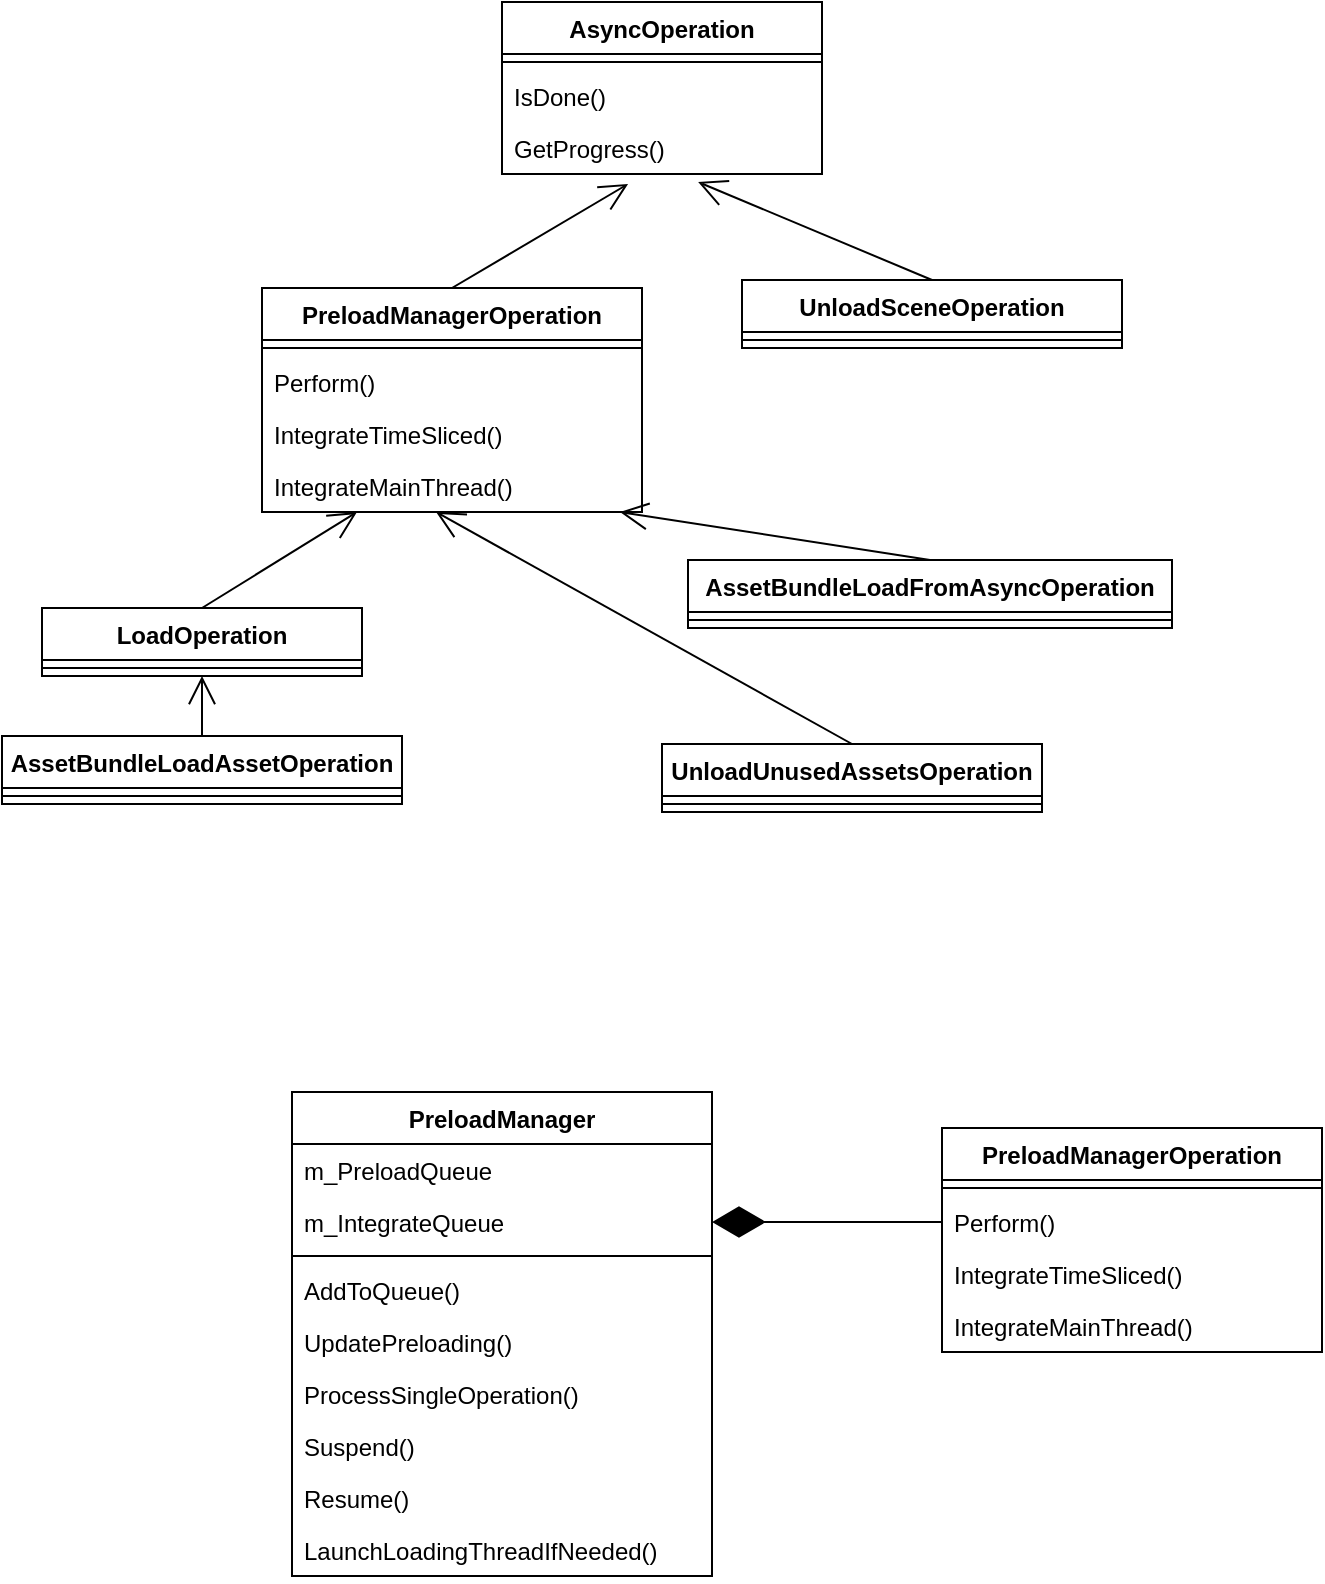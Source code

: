 <mxfile version="11.0.0" type="github"><diagram id="2MnMHiwwBnMOyywSlPFO" name="Page-1"><mxGraphModel dx="1422" dy="844" grid="1" gridSize="10" guides="1" tooltips="1" connect="1" arrows="1" fold="1" page="1" pageScale="1" pageWidth="826" pageHeight="1169" math="0" shadow="0"><root><mxCell id="0"/><mxCell id="1" parent="0"/><mxCell id="0Cpd_hMwvBQmmLUWJ2HZ-3" value="PreloadManagerOperation" style="swimlane;fontStyle=1;align=center;verticalAlign=top;childLayout=stackLayout;horizontal=1;startSize=26;horizontalStack=0;resizeParent=1;resizeParentMax=0;resizeLast=0;collapsible=1;marginBottom=0;" vertex="1" parent="1"><mxGeometry x="200" y="256" width="190" height="112" as="geometry"/></mxCell><mxCell id="0Cpd_hMwvBQmmLUWJ2HZ-5" value="" style="line;strokeWidth=1;fillColor=none;align=left;verticalAlign=middle;spacingTop=-1;spacingLeft=3;spacingRight=3;rotatable=0;labelPosition=right;points=[];portConstraint=eastwest;" vertex="1" parent="0Cpd_hMwvBQmmLUWJ2HZ-3"><mxGeometry y="26" width="190" height="8" as="geometry"/></mxCell><mxCell id="0Cpd_hMwvBQmmLUWJ2HZ-48" value="Perform()" style="text;strokeColor=none;fillColor=none;align=left;verticalAlign=top;spacingLeft=4;spacingRight=4;overflow=hidden;rotatable=0;points=[[0,0.5],[1,0.5]];portConstraint=eastwest;" vertex="1" parent="0Cpd_hMwvBQmmLUWJ2HZ-3"><mxGeometry y="34" width="190" height="26" as="geometry"/></mxCell><mxCell id="0Cpd_hMwvBQmmLUWJ2HZ-49" value="IntegrateTimeSliced()" style="text;strokeColor=none;fillColor=none;align=left;verticalAlign=top;spacingLeft=4;spacingRight=4;overflow=hidden;rotatable=0;points=[[0,0.5],[1,0.5]];portConstraint=eastwest;" vertex="1" parent="0Cpd_hMwvBQmmLUWJ2HZ-3"><mxGeometry y="60" width="190" height="26" as="geometry"/></mxCell><mxCell id="0Cpd_hMwvBQmmLUWJ2HZ-46" value="IntegrateMainThread()" style="text;strokeColor=none;fillColor=none;align=left;verticalAlign=top;spacingLeft=4;spacingRight=4;overflow=hidden;rotatable=0;points=[[0,0.5],[1,0.5]];portConstraint=eastwest;" vertex="1" parent="0Cpd_hMwvBQmmLUWJ2HZ-3"><mxGeometry y="86" width="190" height="26" as="geometry"/></mxCell><mxCell id="0Cpd_hMwvBQmmLUWJ2HZ-11" value="AsyncOperation" style="swimlane;fontStyle=1;align=center;verticalAlign=top;childLayout=stackLayout;horizontal=1;startSize=26;horizontalStack=0;resizeParent=1;resizeParentMax=0;resizeLast=0;collapsible=1;marginBottom=0;" vertex="1" parent="1"><mxGeometry x="320" y="113" width="160" height="86" as="geometry"/></mxCell><mxCell id="0Cpd_hMwvBQmmLUWJ2HZ-12" value="" style="line;strokeWidth=1;fillColor=none;align=left;verticalAlign=middle;spacingTop=-1;spacingLeft=3;spacingRight=3;rotatable=0;labelPosition=right;points=[];portConstraint=eastwest;" vertex="1" parent="0Cpd_hMwvBQmmLUWJ2HZ-11"><mxGeometry y="26" width="160" height="8" as="geometry"/></mxCell><mxCell id="0Cpd_hMwvBQmmLUWJ2HZ-43" value="IsDone()" style="text;strokeColor=none;fillColor=none;align=left;verticalAlign=top;spacingLeft=4;spacingRight=4;overflow=hidden;rotatable=0;points=[[0,0.5],[1,0.5]];portConstraint=eastwest;" vertex="1" parent="0Cpd_hMwvBQmmLUWJ2HZ-11"><mxGeometry y="34" width="160" height="26" as="geometry"/></mxCell><mxCell id="0Cpd_hMwvBQmmLUWJ2HZ-44" value="GetProgress()" style="text;strokeColor=none;fillColor=none;align=left;verticalAlign=top;spacingLeft=4;spacingRight=4;overflow=hidden;rotatable=0;points=[[0,0.5],[1,0.5]];portConstraint=eastwest;" vertex="1" parent="0Cpd_hMwvBQmmLUWJ2HZ-11"><mxGeometry y="60" width="160" height="26" as="geometry"/></mxCell><mxCell id="0Cpd_hMwvBQmmLUWJ2HZ-13" value="AssetBundleLoadFromAsyncOperation" style="swimlane;fontStyle=1;align=center;verticalAlign=top;childLayout=stackLayout;horizontal=1;startSize=26;horizontalStack=0;resizeParent=1;resizeParentMax=0;resizeLast=0;collapsible=1;marginBottom=0;" vertex="1" parent="1"><mxGeometry x="413" y="392" width="242" height="34" as="geometry"/></mxCell><mxCell id="0Cpd_hMwvBQmmLUWJ2HZ-14" value="" style="line;strokeWidth=1;fillColor=none;align=left;verticalAlign=middle;spacingTop=-1;spacingLeft=3;spacingRight=3;rotatable=0;labelPosition=right;points=[];portConstraint=eastwest;" vertex="1" parent="0Cpd_hMwvBQmmLUWJ2HZ-13"><mxGeometry y="26" width="242" height="8" as="geometry"/></mxCell><mxCell id="0Cpd_hMwvBQmmLUWJ2HZ-15" value="" style="endArrow=open;endFill=1;endSize=12;html=1;entryX=0.394;entryY=1.192;entryDx=0;entryDy=0;entryPerimeter=0;exitX=0.5;exitY=0;exitDx=0;exitDy=0;" edge="1" parent="1" source="0Cpd_hMwvBQmmLUWJ2HZ-3" target="0Cpd_hMwvBQmmLUWJ2HZ-44"><mxGeometry width="160" relative="1" as="geometry"><mxPoint x="408" y="290" as="sourcePoint"/><mxPoint x="420" y="210" as="targetPoint"/></mxGeometry></mxCell><mxCell id="0Cpd_hMwvBQmmLUWJ2HZ-17" value="" style="endArrow=open;endFill=1;endSize=12;html=1;exitX=0.5;exitY=0;exitDx=0;exitDy=0;" edge="1" parent="1" source="0Cpd_hMwvBQmmLUWJ2HZ-13" target="0Cpd_hMwvBQmmLUWJ2HZ-46"><mxGeometry width="160" relative="1" as="geometry"><mxPoint x="570" y="-23" as="sourcePoint"/><mxPoint x="570" y="83" as="targetPoint"/></mxGeometry></mxCell><mxCell id="0Cpd_hMwvBQmmLUWJ2HZ-18" value="LoadOperation" style="swimlane;fontStyle=1;align=center;verticalAlign=top;childLayout=stackLayout;horizontal=1;startSize=26;horizontalStack=0;resizeParent=1;resizeParentMax=0;resizeLast=0;collapsible=1;marginBottom=0;" vertex="1" parent="1"><mxGeometry x="90" y="416" width="160" height="34" as="geometry"/></mxCell><mxCell id="0Cpd_hMwvBQmmLUWJ2HZ-19" value="" style="line;strokeWidth=1;fillColor=none;align=left;verticalAlign=middle;spacingTop=-1;spacingLeft=3;spacingRight=3;rotatable=0;labelPosition=right;points=[];portConstraint=eastwest;" vertex="1" parent="0Cpd_hMwvBQmmLUWJ2HZ-18"><mxGeometry y="26" width="160" height="8" as="geometry"/></mxCell><mxCell id="0Cpd_hMwvBQmmLUWJ2HZ-20" value="" style="endArrow=open;endFill=1;endSize=12;html=1;entryX=0.25;entryY=1;entryDx=0;entryDy=0;exitX=0.5;exitY=0;exitDx=0;exitDy=0;" edge="1" parent="1" source="0Cpd_hMwvBQmmLUWJ2HZ-18" target="0Cpd_hMwvBQmmLUWJ2HZ-3"><mxGeometry width="160" relative="1" as="geometry"><mxPoint x="130" y="10" as="sourcePoint"/><mxPoint x="130" y="156" as="targetPoint"/></mxGeometry></mxCell><mxCell id="0Cpd_hMwvBQmmLUWJ2HZ-22" value="UnloadSceneOperation" style="swimlane;fontStyle=1;align=center;verticalAlign=top;childLayout=stackLayout;horizontal=1;startSize=26;horizontalStack=0;resizeParent=1;resizeParentMax=0;resizeLast=0;collapsible=1;marginBottom=0;" vertex="1" parent="1"><mxGeometry x="440" y="252" width="190" height="34" as="geometry"/></mxCell><mxCell id="0Cpd_hMwvBQmmLUWJ2HZ-23" value="" style="line;strokeWidth=1;fillColor=none;align=left;verticalAlign=middle;spacingTop=-1;spacingLeft=3;spacingRight=3;rotatable=0;labelPosition=right;points=[];portConstraint=eastwest;" vertex="1" parent="0Cpd_hMwvBQmmLUWJ2HZ-22"><mxGeometry y="26" width="190" height="8" as="geometry"/></mxCell><mxCell id="0Cpd_hMwvBQmmLUWJ2HZ-24" value="" style="endArrow=open;endFill=1;endSize=12;html=1;exitX=0.5;exitY=0;exitDx=0;exitDy=0;entryX=0.613;entryY=1.154;entryDx=0;entryDy=0;entryPerimeter=0;" edge="1" parent="1" source="0Cpd_hMwvBQmmLUWJ2HZ-22" target="0Cpd_hMwvBQmmLUWJ2HZ-44"><mxGeometry width="160" relative="1" as="geometry"><mxPoint x="639.5" y="376" as="sourcePoint"/><mxPoint x="400" y="170" as="targetPoint"/></mxGeometry></mxCell><mxCell id="0Cpd_hMwvBQmmLUWJ2HZ-25" value="UnloadUnusedAssetsOperation" style="swimlane;fontStyle=1;align=center;verticalAlign=top;childLayout=stackLayout;horizontal=1;startSize=26;horizontalStack=0;resizeParent=1;resizeParentMax=0;resizeLast=0;collapsible=1;marginBottom=0;" vertex="1" parent="1"><mxGeometry x="400" y="484" width="190" height="34" as="geometry"/></mxCell><mxCell id="0Cpd_hMwvBQmmLUWJ2HZ-26" value="" style="line;strokeWidth=1;fillColor=none;align=left;verticalAlign=middle;spacingTop=-1;spacingLeft=3;spacingRight=3;rotatable=0;labelPosition=right;points=[];portConstraint=eastwest;" vertex="1" parent="0Cpd_hMwvBQmmLUWJ2HZ-25"><mxGeometry y="26" width="190" height="8" as="geometry"/></mxCell><mxCell id="0Cpd_hMwvBQmmLUWJ2HZ-28" value="" style="endArrow=open;endFill=1;endSize=12;html=1;exitX=0.5;exitY=0;exitDx=0;exitDy=0;entryX=0.458;entryY=1;entryDx=0;entryDy=0;entryPerimeter=0;" edge="1" parent="1" source="0Cpd_hMwvBQmmLUWJ2HZ-25" target="0Cpd_hMwvBQmmLUWJ2HZ-46"><mxGeometry width="160" relative="1" as="geometry"><mxPoint x="219.5" y="496" as="sourcePoint"/><mxPoint x="390" y="324" as="targetPoint"/></mxGeometry></mxCell><mxCell id="0Cpd_hMwvBQmmLUWJ2HZ-29" value="AssetBundleLoadAssetOperation" style="swimlane;fontStyle=1;align=center;verticalAlign=top;childLayout=stackLayout;horizontal=1;startSize=26;horizontalStack=0;resizeParent=1;resizeParentMax=0;resizeLast=0;collapsible=1;marginBottom=0;" vertex="1" parent="1"><mxGeometry x="70" y="480" width="200" height="34" as="geometry"/></mxCell><mxCell id="0Cpd_hMwvBQmmLUWJ2HZ-30" value="" style="line;strokeWidth=1;fillColor=none;align=left;verticalAlign=middle;spacingTop=-1;spacingLeft=3;spacingRight=3;rotatable=0;labelPosition=right;points=[];portConstraint=eastwest;" vertex="1" parent="0Cpd_hMwvBQmmLUWJ2HZ-29"><mxGeometry y="26" width="200" height="8" as="geometry"/></mxCell><mxCell id="0Cpd_hMwvBQmmLUWJ2HZ-32" value="" style="endArrow=open;endFill=1;endSize=12;html=1;entryX=0.5;entryY=1;entryDx=0;entryDy=0;" edge="1" parent="1" source="0Cpd_hMwvBQmmLUWJ2HZ-29" target="0Cpd_hMwvBQmmLUWJ2HZ-18"><mxGeometry width="160" relative="1" as="geometry"><mxPoint x="380" y="826" as="sourcePoint"/><mxPoint x="385" y="739" as="targetPoint"/></mxGeometry></mxCell><mxCell id="0Cpd_hMwvBQmmLUWJ2HZ-50" value="PreloadManager" style="swimlane;fontStyle=1;align=center;verticalAlign=top;childLayout=stackLayout;horizontal=1;startSize=26;horizontalStack=0;resizeParent=1;resizeParentMax=0;resizeLast=0;collapsible=1;marginBottom=0;" vertex="1" parent="1"><mxGeometry x="215" y="658" width="210" height="242" as="geometry"/></mxCell><mxCell id="0Cpd_hMwvBQmmLUWJ2HZ-51" value="m_PreloadQueue" style="text;strokeColor=none;fillColor=none;align=left;verticalAlign=top;spacingLeft=4;spacingRight=4;overflow=hidden;rotatable=0;points=[[0,0.5],[1,0.5]];portConstraint=eastwest;" vertex="1" parent="0Cpd_hMwvBQmmLUWJ2HZ-50"><mxGeometry y="26" width="210" height="26" as="geometry"/></mxCell><mxCell id="0Cpd_hMwvBQmmLUWJ2HZ-54" value="m_IntegrateQueue" style="text;strokeColor=none;fillColor=none;align=left;verticalAlign=top;spacingLeft=4;spacingRight=4;overflow=hidden;rotatable=0;points=[[0,0.5],[1,0.5]];portConstraint=eastwest;" vertex="1" parent="0Cpd_hMwvBQmmLUWJ2HZ-50"><mxGeometry y="52" width="210" height="26" as="geometry"/></mxCell><mxCell id="0Cpd_hMwvBQmmLUWJ2HZ-52" value="" style="line;strokeWidth=1;fillColor=none;align=left;verticalAlign=middle;spacingTop=-1;spacingLeft=3;spacingRight=3;rotatable=0;labelPosition=right;points=[];portConstraint=eastwest;" vertex="1" parent="0Cpd_hMwvBQmmLUWJ2HZ-50"><mxGeometry y="78" width="210" height="8" as="geometry"/></mxCell><mxCell id="0Cpd_hMwvBQmmLUWJ2HZ-53" value="AddToQueue()" style="text;strokeColor=none;fillColor=none;align=left;verticalAlign=top;spacingLeft=4;spacingRight=4;overflow=hidden;rotatable=0;points=[[0,0.5],[1,0.5]];portConstraint=eastwest;" vertex="1" parent="0Cpd_hMwvBQmmLUWJ2HZ-50"><mxGeometry y="86" width="210" height="26" as="geometry"/></mxCell><mxCell id="0Cpd_hMwvBQmmLUWJ2HZ-55" value="UpdatePreloading()" style="text;strokeColor=none;fillColor=none;align=left;verticalAlign=top;spacingLeft=4;spacingRight=4;overflow=hidden;rotatable=0;points=[[0,0.5],[1,0.5]];portConstraint=eastwest;" vertex="1" parent="0Cpd_hMwvBQmmLUWJ2HZ-50"><mxGeometry y="112" width="210" height="26" as="geometry"/></mxCell><mxCell id="0Cpd_hMwvBQmmLUWJ2HZ-63" value="ProcessSingleOperation()" style="text;strokeColor=none;fillColor=none;align=left;verticalAlign=top;spacingLeft=4;spacingRight=4;overflow=hidden;rotatable=0;points=[[0,0.5],[1,0.5]];portConstraint=eastwest;" vertex="1" parent="0Cpd_hMwvBQmmLUWJ2HZ-50"><mxGeometry y="138" width="210" height="26" as="geometry"/></mxCell><mxCell id="0Cpd_hMwvBQmmLUWJ2HZ-64" value="Suspend()" style="text;strokeColor=none;fillColor=none;align=left;verticalAlign=top;spacingLeft=4;spacingRight=4;overflow=hidden;rotatable=0;points=[[0,0.5],[1,0.5]];portConstraint=eastwest;" vertex="1" parent="0Cpd_hMwvBQmmLUWJ2HZ-50"><mxGeometry y="164" width="210" height="26" as="geometry"/></mxCell><mxCell id="0Cpd_hMwvBQmmLUWJ2HZ-65" value="Resume()" style="text;strokeColor=none;fillColor=none;align=left;verticalAlign=top;spacingLeft=4;spacingRight=4;overflow=hidden;rotatable=0;points=[[0,0.5],[1,0.5]];portConstraint=eastwest;" vertex="1" parent="0Cpd_hMwvBQmmLUWJ2HZ-50"><mxGeometry y="190" width="210" height="26" as="geometry"/></mxCell><mxCell id="0Cpd_hMwvBQmmLUWJ2HZ-66" value="LaunchLoadingThreadIfNeeded()" style="text;strokeColor=none;fillColor=none;align=left;verticalAlign=top;spacingLeft=4;spacingRight=4;overflow=hidden;rotatable=0;points=[[0,0.5],[1,0.5]];portConstraint=eastwest;" vertex="1" parent="0Cpd_hMwvBQmmLUWJ2HZ-50"><mxGeometry y="216" width="210" height="26" as="geometry"/></mxCell><mxCell id="0Cpd_hMwvBQmmLUWJ2HZ-56" value="PreloadManagerOperation" style="swimlane;fontStyle=1;align=center;verticalAlign=top;childLayout=stackLayout;horizontal=1;startSize=26;horizontalStack=0;resizeParent=1;resizeParentMax=0;resizeLast=0;collapsible=1;marginBottom=0;" vertex="1" parent="1"><mxGeometry x="540" y="676" width="190" height="112" as="geometry"/></mxCell><mxCell id="0Cpd_hMwvBQmmLUWJ2HZ-57" value="" style="line;strokeWidth=1;fillColor=none;align=left;verticalAlign=middle;spacingTop=-1;spacingLeft=3;spacingRight=3;rotatable=0;labelPosition=right;points=[];portConstraint=eastwest;" vertex="1" parent="0Cpd_hMwvBQmmLUWJ2HZ-56"><mxGeometry y="26" width="190" height="8" as="geometry"/></mxCell><mxCell id="0Cpd_hMwvBQmmLUWJ2HZ-58" value="Perform()" style="text;strokeColor=none;fillColor=none;align=left;verticalAlign=top;spacingLeft=4;spacingRight=4;overflow=hidden;rotatable=0;points=[[0,0.5],[1,0.5]];portConstraint=eastwest;" vertex="1" parent="0Cpd_hMwvBQmmLUWJ2HZ-56"><mxGeometry y="34" width="190" height="26" as="geometry"/></mxCell><mxCell id="0Cpd_hMwvBQmmLUWJ2HZ-59" value="IntegrateTimeSliced()" style="text;strokeColor=none;fillColor=none;align=left;verticalAlign=top;spacingLeft=4;spacingRight=4;overflow=hidden;rotatable=0;points=[[0,0.5],[1,0.5]];portConstraint=eastwest;" vertex="1" parent="0Cpd_hMwvBQmmLUWJ2HZ-56"><mxGeometry y="60" width="190" height="26" as="geometry"/></mxCell><mxCell id="0Cpd_hMwvBQmmLUWJ2HZ-60" value="IntegrateMainThread()" style="text;strokeColor=none;fillColor=none;align=left;verticalAlign=top;spacingLeft=4;spacingRight=4;overflow=hidden;rotatable=0;points=[[0,0.5],[1,0.5]];portConstraint=eastwest;" vertex="1" parent="0Cpd_hMwvBQmmLUWJ2HZ-56"><mxGeometry y="86" width="190" height="26" as="geometry"/></mxCell><mxCell id="0Cpd_hMwvBQmmLUWJ2HZ-62" value="" style="endArrow=diamondThin;endFill=1;endSize=24;html=1;entryX=1;entryY=0.5;entryDx=0;entryDy=0;exitX=0;exitY=0.5;exitDx=0;exitDy=0;" edge="1" parent="1" source="0Cpd_hMwvBQmmLUWJ2HZ-58" target="0Cpd_hMwvBQmmLUWJ2HZ-54"><mxGeometry width="160" relative="1" as="geometry"><mxPoint x="260" y="870" as="sourcePoint"/><mxPoint x="420" y="870" as="targetPoint"/></mxGeometry></mxCell></root></mxGraphModel></diagram></mxfile>